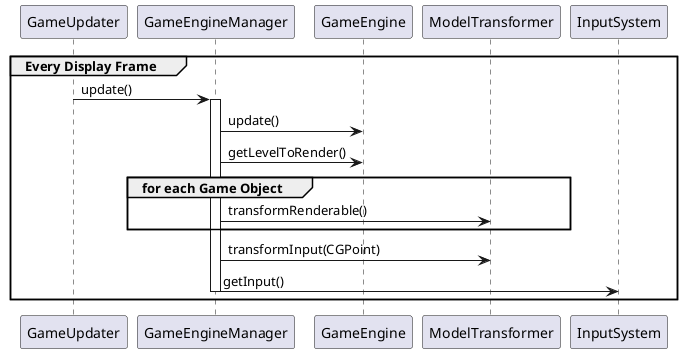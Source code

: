 @startuml

group Every Display Frame
GameUpdater -> GameEngineManager: update()

activate GameEngineManager

GameEngineManager -> GameEngine: update()
GameEngineManager -> GameEngine: getLevelToRender()

group for each Game Object

GameEngineManager -> ModelTransformer: transformRenderable()

end

GameEngineManager -> ModelTransformer: transformInput(CGPoint)

GameEngineManager -> InputSystem: getInput()



deactivate GameEngineManager

end

@enduml
